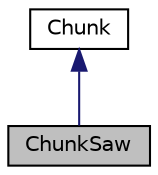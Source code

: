 digraph "ChunkSaw"
{
  edge [fontname="Helvetica",fontsize="10",labelfontname="Helvetica",labelfontsize="10"];
  node [fontname="Helvetica",fontsize="10",shape=record];
  Node1 [label="ChunkSaw",height=0.2,width=0.4,color="black", fillcolor="grey75", style="filled", fontcolor="black"];
  Node2 -> Node1 [dir="back",color="midnightblue",fontsize="10",style="solid",fontname="Helvetica"];
  Node2 [label="Chunk",height=0.2,width=0.4,color="black", fillcolor="white", style="filled",URL="$class_chunk.html",tooltip="Classe permettant un découpage de l&#39;écran afin de faciliter la génération aléatoire de Chunks prédéfi..."];
}
